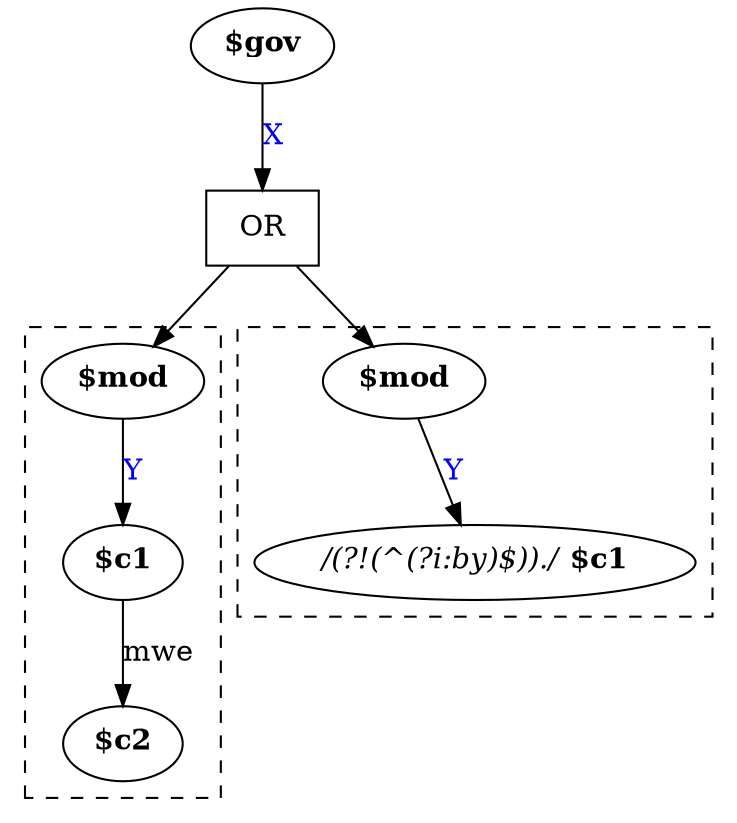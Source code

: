 //[[
//    Restriction({"name": "gov", "nested":
//    [[
//        Restriction({"gov": first_gov, "name": "mod", "nested":
//        [[
//            Restriction({"gov": second_gov, "name": "c1", "nested":
//            [[
//                Restriction({"gov": 'mwe', "name": "c2"})
//            ]]})
//        ]]})
//    ],
//    [
//        Restriction({"gov": first_gov, "name": "mod", "nested":
//        [[
//            Restriction({"gov": second_gov, "name": "c1", "form": "(?!(^(?i:by)$))."})
//        ]]})
//    ]]})
//]]

digraph {

    a [label = <<b>$gov</b>>];

    a_or [shape=record label="OR"]

    b1 [label = <<b>$mod</b>>];
    c1 [label = <<b>$c1</b>>];
    d1 [label = <<b>$c2</b>>]

    b2 [label = <<b>$mod</b>>];
    c2 [label = <<i>/(?!(^(?i:by)$))./</i> <b>$c1</b>>];

    a -> a_or[label= <<font color='blue'>X</font>>];
    a_or -> b1;
    a_or -> b2;

    subgraph cluster_1 {
        b1 -> c1 [label= <<font color='blue'>Y</font>>];
        c1 -> d1 [label="mwe"];

        graph[style=dashed];
    }

    subgraph cluster_2 {
       b2 -> c2 [label= <<font color='blue'>Y</font>>];

       graph[style=dashed];
    }

}